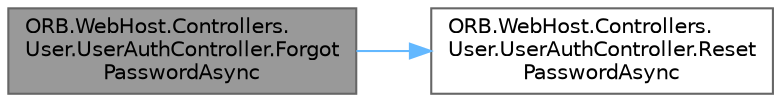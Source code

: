 digraph "ORB.WebHost.Controllers.User.UserAuthController.ForgotPasswordAsync"
{
 // INTERACTIVE_SVG=YES
 // LATEX_PDF_SIZE
  bgcolor="transparent";
  edge [fontname=Helvetica,fontsize=10,labelfontname=Helvetica,labelfontsize=10];
  node [fontname=Helvetica,fontsize=10,shape=box,height=0.2,width=0.4];
  rankdir="LR";
  Node1 [id="Node000001",label="ORB.WebHost.Controllers.\lUser.UserAuthController.Forgot\lPasswordAsync",height=0.2,width=0.4,color="gray40", fillcolor="grey60", style="filled", fontcolor="black",tooltip="Sends email for resetting a password."];
  Node1 -> Node2 [id="edge1_Node000001_Node000002",color="steelblue1",style="solid",tooltip=" "];
  Node2 [id="Node000002",label="ORB.WebHost.Controllers.\lUser.UserAuthController.Reset\lPasswordAsync",height=0.2,width=0.4,color="grey40", fillcolor="white", style="filled",URL="$class_o_r_b_1_1_web_host_1_1_controllers_1_1_user_1_1_user_auth_controller.html#a051d570813fa019c967e1c8d5f666cbb",tooltip="Resets the user password."];
}
